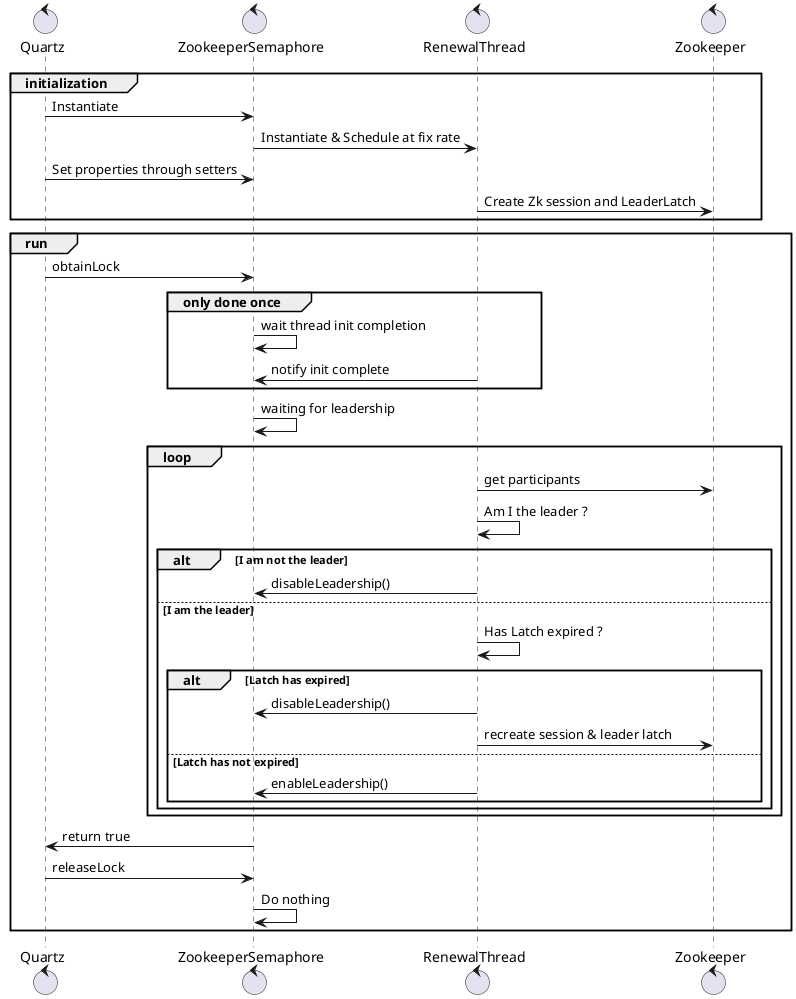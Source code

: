 @startuml

control Quartz
control ZookeeperSemaphore
control RenewalThread
control Zookeeper

group initialization

Quartz -> ZookeeperSemaphore: Instantiate
ZookeeperSemaphore -> RenewalThread: Instantiate & Schedule at fix rate
Quartz -> ZookeeperSemaphore: Set properties through setters
RenewalThread -> Zookeeper: Create Zk session and LeaderLatch

end

group run

Quartz -> ZookeeperSemaphore: obtainLock

group only done once
  ZookeeperSemaphore -> ZookeeperSemaphore: wait thread init completion

  RenewalThread -> ZookeeperSemaphore: notify init complete
end

ZookeeperSemaphore -> ZookeeperSemaphore: waiting for leadership

loop
  RenewalThread -> Zookeeper: get participants

  RenewalThread -> RenewalThread:Am I the leader ?

  alt I am not the leader

    RenewalThread -> ZookeeperSemaphore: disableLeadership()

  else I am the leader

    RenewalThread -> RenewalThread: Has Latch expired ?

    alt Latch has expired

      RenewalThread -> ZookeeperSemaphore: disableLeadership()

      RenewalThread -> Zookeeper: recreate session & leader latch

    else Latch has not expired

      RenewalThread -> ZookeeperSemaphore: enableLeadership()

    end

  end
end

ZookeeperSemaphore -> Quartz: return true

Quartz -> ZookeeperSemaphore: releaseLock

ZookeeperSemaphore -> ZookeeperSemaphore: Do nothing

end

@enduml